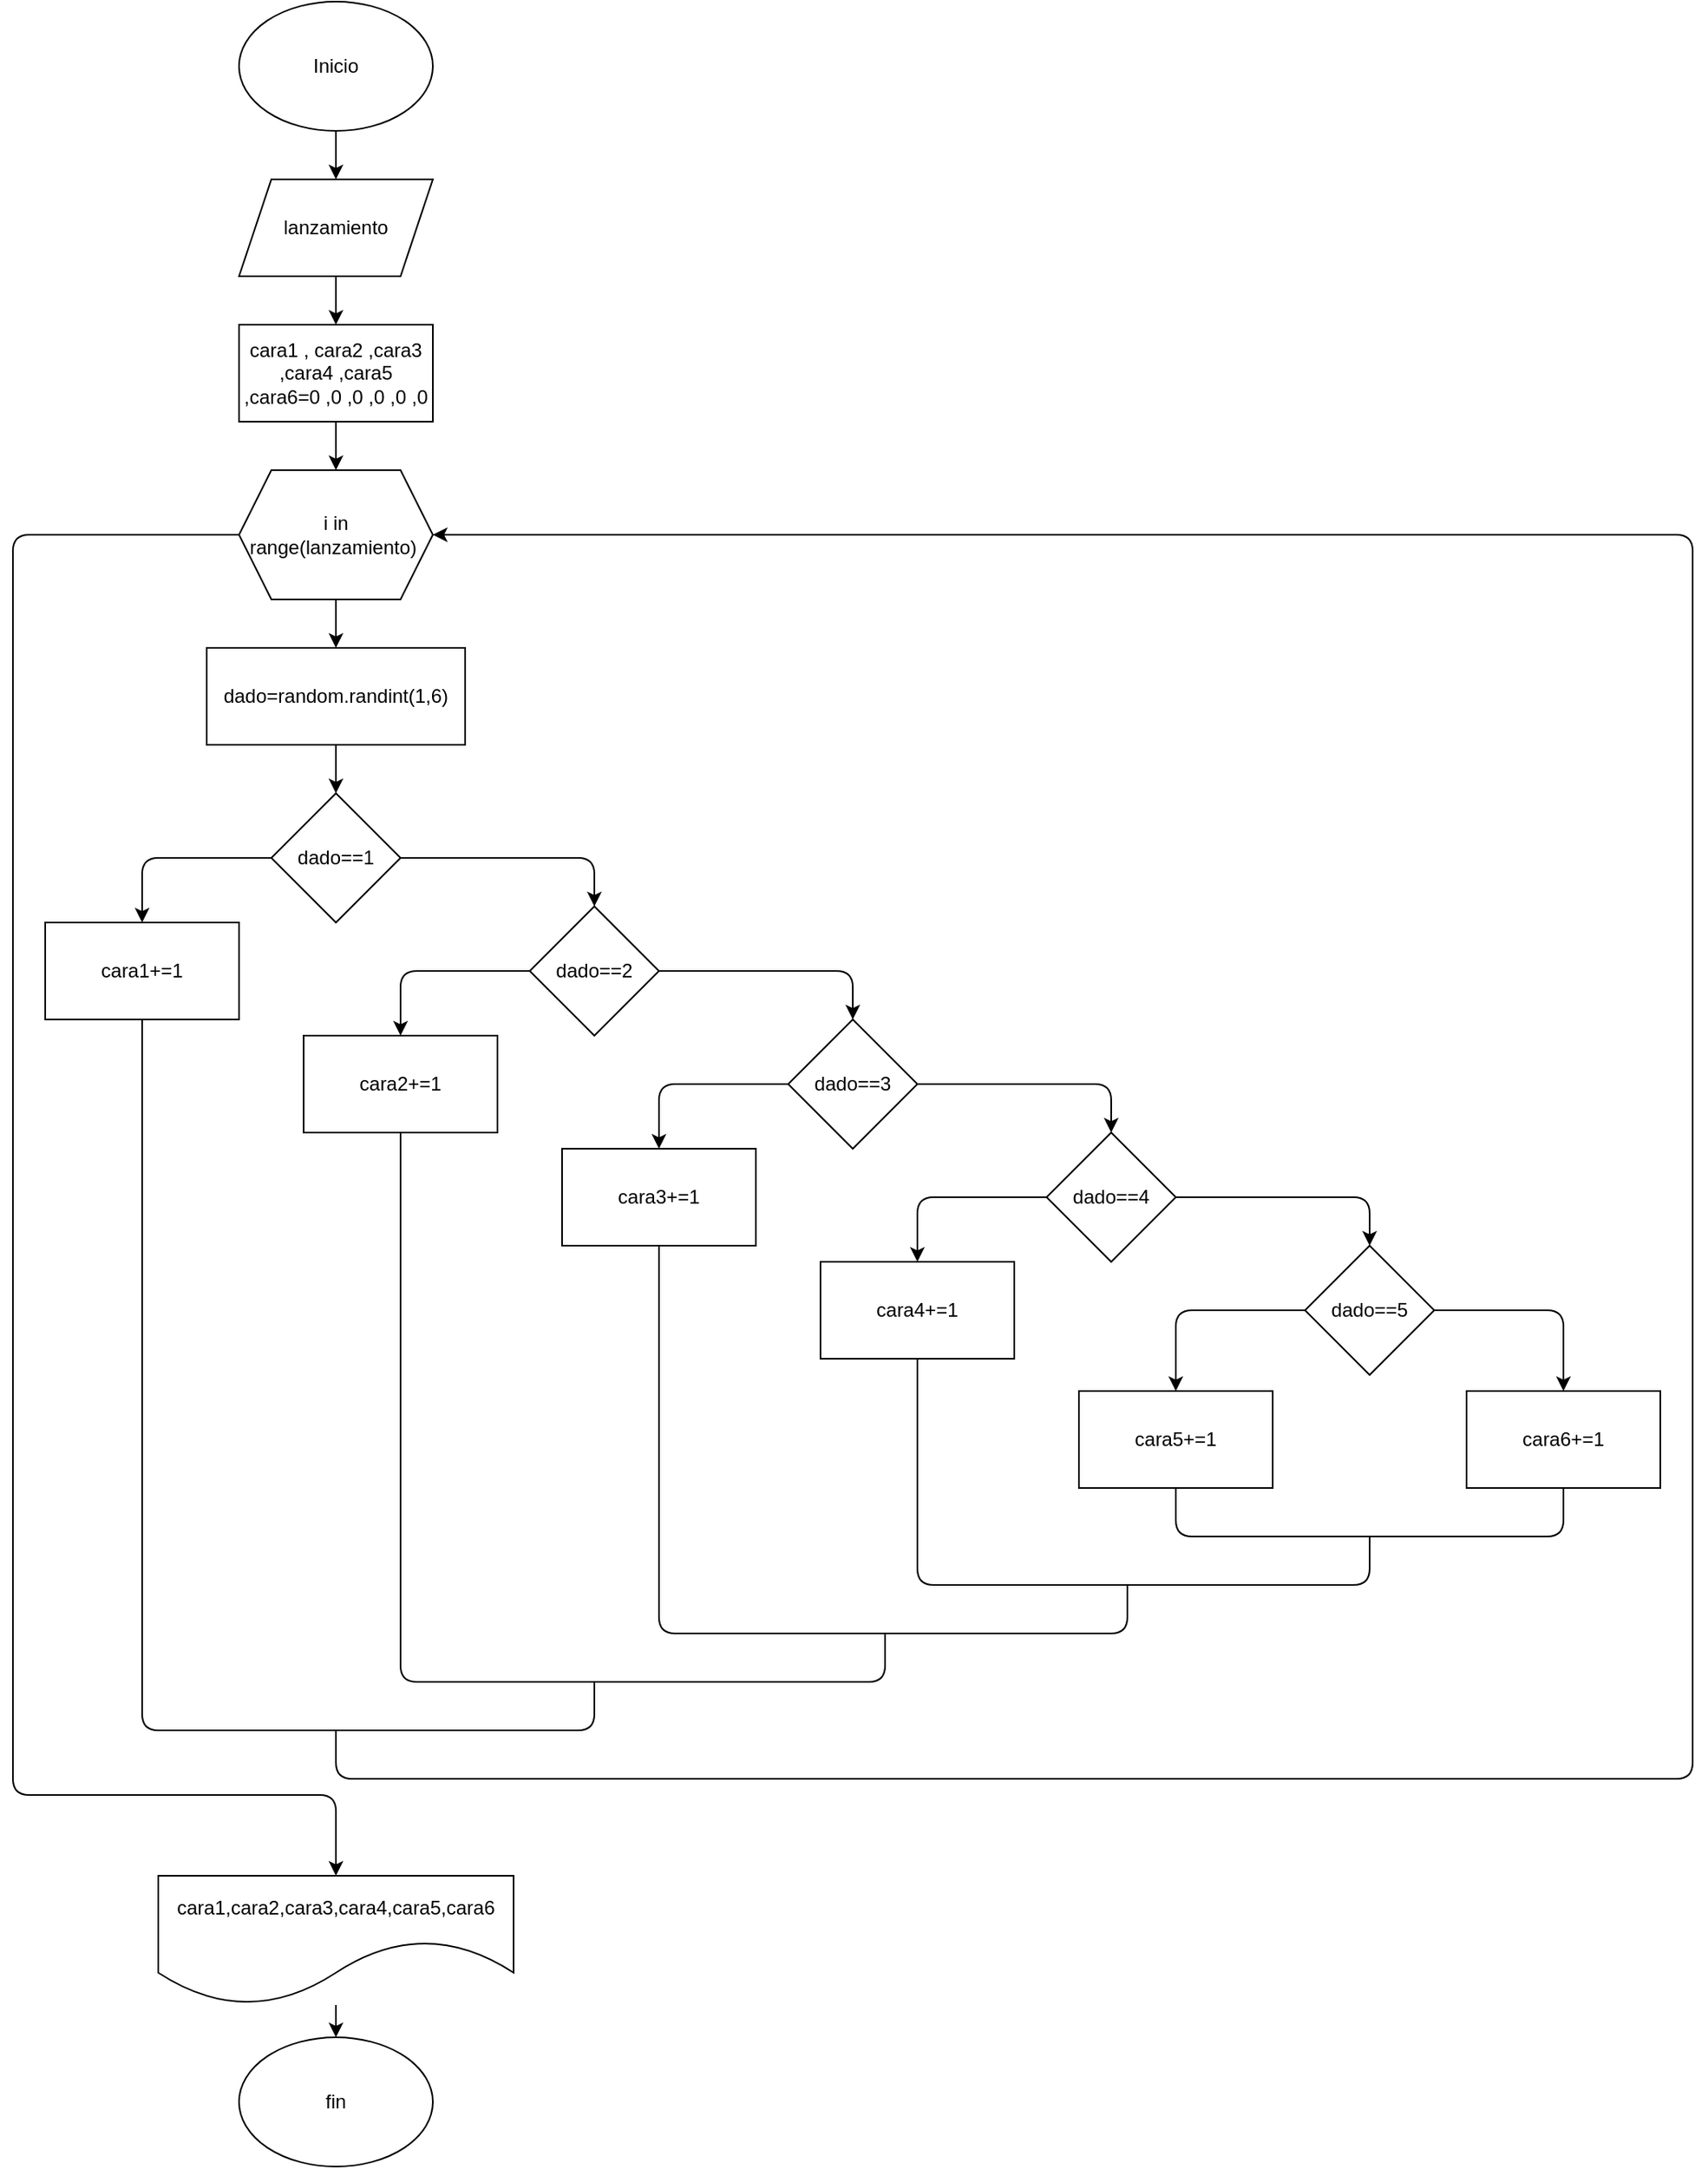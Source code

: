 <mxfile>
    <diagram id="9QeLFetbVGk3u_e-4YtW" name="Página-1">
        <mxGraphModel dx="881" dy="1572" grid="1" gridSize="10" guides="1" tooltips="1" connect="1" arrows="1" fold="1" page="1" pageScale="1" pageWidth="850" pageHeight="1100" math="0" shadow="0">
            <root>
                <mxCell id="0"/>
                <mxCell id="1" parent="0"/>
                <mxCell id="42" style="edgeStyle=none;html=1;exitX=0.5;exitY=1;exitDx=0;exitDy=0;entryX=0.5;entryY=0;entryDx=0;entryDy=0;" edge="1" parent="1" source="2" target="41">
                    <mxGeometry relative="1" as="geometry"/>
                </mxCell>
                <mxCell id="2" value="Inicio" style="ellipse;whiteSpace=wrap;html=1;" vertex="1" parent="1">
                    <mxGeometry x="180" y="-50" width="120" height="80" as="geometry"/>
                </mxCell>
                <mxCell id="4" style="edgeStyle=none;html=1;exitX=0.5;exitY=1;exitDx=0;exitDy=0;entryX=0.5;entryY=0;entryDx=0;entryDy=0;" edge="1" parent="1" source="5" target="6">
                    <mxGeometry relative="1" as="geometry"/>
                </mxCell>
                <mxCell id="5" value="cara1 , cara2 ,cara3 ,cara4 ,cara5 ,cara6=0 ,0 ,0 ,0 ,0 ,0" style="rounded=0;whiteSpace=wrap;html=1;" vertex="1" parent="1">
                    <mxGeometry x="180" y="150" width="120" height="60" as="geometry"/>
                </mxCell>
                <mxCell id="21" style="edgeStyle=none;html=1;exitX=0.5;exitY=1;exitDx=0;exitDy=0;entryX=0.5;entryY=0;entryDx=0;entryDy=0;" edge="1" parent="1" source="6" target="7">
                    <mxGeometry relative="1" as="geometry"/>
                </mxCell>
                <mxCell id="6" value="i in range(lanzamiento)&amp;nbsp;" style="shape=hexagon;perimeter=hexagonPerimeter2;whiteSpace=wrap;html=1;fixedSize=1;" vertex="1" parent="1">
                    <mxGeometry x="180" y="240" width="120" height="80" as="geometry"/>
                </mxCell>
                <mxCell id="22" style="edgeStyle=none;html=1;exitX=0.5;exitY=1;exitDx=0;exitDy=0;entryX=0.5;entryY=0;entryDx=0;entryDy=0;" edge="1" parent="1" source="7" target="8">
                    <mxGeometry relative="1" as="geometry"/>
                </mxCell>
                <mxCell id="7" value="dado=random.randint(1,6)" style="rounded=0;whiteSpace=wrap;html=1;" vertex="1" parent="1">
                    <mxGeometry x="160" y="350" width="160" height="60" as="geometry"/>
                </mxCell>
                <mxCell id="23" style="edgeStyle=none;html=1;exitX=0;exitY=0.5;exitDx=0;exitDy=0;entryX=0.5;entryY=0;entryDx=0;entryDy=0;" edge="1" parent="1" source="8" target="9">
                    <mxGeometry relative="1" as="geometry">
                        <Array as="points">
                            <mxPoint x="120" y="480"/>
                        </Array>
                    </mxGeometry>
                </mxCell>
                <mxCell id="24" style="edgeStyle=none;html=1;exitX=1;exitY=0.5;exitDx=0;exitDy=0;entryX=0.5;entryY=0;entryDx=0;entryDy=0;" edge="1" parent="1" source="8" target="10">
                    <mxGeometry relative="1" as="geometry">
                        <Array as="points">
                            <mxPoint x="400" y="480"/>
                        </Array>
                    </mxGeometry>
                </mxCell>
                <mxCell id="8" value="dado==1" style="rhombus;whiteSpace=wrap;html=1;" vertex="1" parent="1">
                    <mxGeometry x="200" y="440" width="80" height="80" as="geometry"/>
                </mxCell>
                <mxCell id="9" value="cara1+=1" style="rounded=0;whiteSpace=wrap;html=1;" vertex="1" parent="1">
                    <mxGeometry x="60" y="520" width="120" height="60" as="geometry"/>
                </mxCell>
                <mxCell id="25" style="edgeStyle=none;html=1;exitX=1;exitY=0.5;exitDx=0;exitDy=0;entryX=0.5;entryY=0;entryDx=0;entryDy=0;" edge="1" parent="1" source="10" target="12">
                    <mxGeometry relative="1" as="geometry">
                        <Array as="points">
                            <mxPoint x="560" y="550"/>
                        </Array>
                    </mxGeometry>
                </mxCell>
                <mxCell id="32" style="edgeStyle=none;html=1;exitX=0;exitY=0.5;exitDx=0;exitDy=0;entryX=0.5;entryY=0;entryDx=0;entryDy=0;" edge="1" parent="1" source="10" target="11">
                    <mxGeometry relative="1" as="geometry">
                        <Array as="points">
                            <mxPoint x="280" y="550"/>
                        </Array>
                    </mxGeometry>
                </mxCell>
                <mxCell id="10" value="dado==2" style="rhombus;whiteSpace=wrap;html=1;" vertex="1" parent="1">
                    <mxGeometry x="360" y="510" width="80" height="80" as="geometry"/>
                </mxCell>
                <mxCell id="11" value="cara2+=1" style="rounded=0;whiteSpace=wrap;html=1;" vertex="1" parent="1">
                    <mxGeometry x="220" y="590" width="120" height="60" as="geometry"/>
                </mxCell>
                <mxCell id="26" style="edgeStyle=none;html=1;exitX=1;exitY=0.5;exitDx=0;exitDy=0;entryX=0.5;entryY=0;entryDx=0;entryDy=0;" edge="1" parent="1" source="12" target="14">
                    <mxGeometry relative="1" as="geometry">
                        <Array as="points">
                            <mxPoint x="720" y="620"/>
                        </Array>
                    </mxGeometry>
                </mxCell>
                <mxCell id="31" style="edgeStyle=none;html=1;exitX=0;exitY=0.5;exitDx=0;exitDy=0;entryX=0.5;entryY=0;entryDx=0;entryDy=0;" edge="1" parent="1" source="12" target="13">
                    <mxGeometry relative="1" as="geometry">
                        <Array as="points">
                            <mxPoint x="440" y="620"/>
                        </Array>
                    </mxGeometry>
                </mxCell>
                <mxCell id="12" value="dado==3" style="rhombus;whiteSpace=wrap;html=1;" vertex="1" parent="1">
                    <mxGeometry x="520" y="580" width="80" height="80" as="geometry"/>
                </mxCell>
                <mxCell id="13" value="cara3+=1" style="rounded=0;whiteSpace=wrap;html=1;" vertex="1" parent="1">
                    <mxGeometry x="380" y="660" width="120" height="60" as="geometry"/>
                </mxCell>
                <mxCell id="27" style="edgeStyle=none;html=1;exitX=1;exitY=0.5;exitDx=0;exitDy=0;entryX=0.5;entryY=0;entryDx=0;entryDy=0;" edge="1" parent="1" source="14" target="16">
                    <mxGeometry relative="1" as="geometry">
                        <Array as="points">
                            <mxPoint x="880" y="690"/>
                        </Array>
                    </mxGeometry>
                </mxCell>
                <mxCell id="30" style="edgeStyle=none;html=1;exitX=0;exitY=0.5;exitDx=0;exitDy=0;entryX=0.5;entryY=0;entryDx=0;entryDy=0;" edge="1" parent="1" source="14" target="15">
                    <mxGeometry relative="1" as="geometry">
                        <Array as="points">
                            <mxPoint x="600" y="690"/>
                        </Array>
                    </mxGeometry>
                </mxCell>
                <mxCell id="14" value="dado==4" style="rhombus;whiteSpace=wrap;html=1;" vertex="1" parent="1">
                    <mxGeometry x="680" y="650" width="80" height="80" as="geometry"/>
                </mxCell>
                <mxCell id="15" value="cara4+=1" style="rounded=0;whiteSpace=wrap;html=1;" vertex="1" parent="1">
                    <mxGeometry x="540" y="730" width="120" height="60" as="geometry"/>
                </mxCell>
                <mxCell id="28" style="edgeStyle=none;html=1;exitX=1;exitY=0.5;exitDx=0;exitDy=0;entryX=0.5;entryY=0;entryDx=0;entryDy=0;" edge="1" parent="1" source="16" target="18">
                    <mxGeometry relative="1" as="geometry">
                        <Array as="points">
                            <mxPoint x="1000" y="760"/>
                        </Array>
                    </mxGeometry>
                </mxCell>
                <mxCell id="29" style="edgeStyle=none;html=1;exitX=0;exitY=0.5;exitDx=0;exitDy=0;entryX=0.5;entryY=0;entryDx=0;entryDy=0;" edge="1" parent="1" source="16" target="17">
                    <mxGeometry relative="1" as="geometry">
                        <Array as="points">
                            <mxPoint x="760" y="760"/>
                        </Array>
                    </mxGeometry>
                </mxCell>
                <mxCell id="16" value="dado==5" style="rhombus;whiteSpace=wrap;html=1;" vertex="1" parent="1">
                    <mxGeometry x="840" y="720" width="80" height="80" as="geometry"/>
                </mxCell>
                <mxCell id="17" value="cara5+=1" style="rounded=0;whiteSpace=wrap;html=1;" vertex="1" parent="1">
                    <mxGeometry x="700" y="810" width="120" height="60" as="geometry"/>
                </mxCell>
                <mxCell id="18" value="cara6+=1" style="rounded=0;whiteSpace=wrap;html=1;" vertex="1" parent="1">
                    <mxGeometry x="940" y="810" width="120" height="60" as="geometry"/>
                </mxCell>
                <mxCell id="40" style="edgeStyle=none;html=1;entryX=0.5;entryY=0;entryDx=0;entryDy=0;" edge="1" parent="1" source="19" target="20">
                    <mxGeometry relative="1" as="geometry"/>
                </mxCell>
                <mxCell id="19" value="cara1,cara2,cara3,cara4,cara5,cara6" style="shape=document;whiteSpace=wrap;html=1;boundedLbl=1;size=0.5;" vertex="1" parent="1">
                    <mxGeometry x="130" y="1110" width="220" height="80" as="geometry"/>
                </mxCell>
                <mxCell id="20" value="fin" style="ellipse;whiteSpace=wrap;html=1;" vertex="1" parent="1">
                    <mxGeometry x="180" y="1210" width="120" height="80" as="geometry"/>
                </mxCell>
                <mxCell id="33" value="" style="endArrow=none;html=1;exitX=0.5;exitY=1;exitDx=0;exitDy=0;entryX=0.5;entryY=1;entryDx=0;entryDy=0;" edge="1" parent="1" source="17" target="18">
                    <mxGeometry width="50" height="50" relative="1" as="geometry">
                        <mxPoint x="750" y="870" as="sourcePoint"/>
                        <mxPoint x="800" y="820" as="targetPoint"/>
                        <Array as="points">
                            <mxPoint x="760" y="900"/>
                            <mxPoint x="1000" y="900"/>
                        </Array>
                    </mxGeometry>
                </mxCell>
                <mxCell id="34" value="" style="endArrow=none;html=1;exitX=0.5;exitY=1;exitDx=0;exitDy=0;" edge="1" parent="1" source="15">
                    <mxGeometry width="50" height="50" relative="1" as="geometry">
                        <mxPoint x="750" y="870" as="sourcePoint"/>
                        <mxPoint x="880" y="900" as="targetPoint"/>
                        <Array as="points">
                            <mxPoint x="600" y="930"/>
                            <mxPoint x="880" y="930"/>
                        </Array>
                    </mxGeometry>
                </mxCell>
                <mxCell id="35" value="" style="endArrow=none;html=1;exitX=0.5;exitY=1;exitDx=0;exitDy=0;" edge="1" parent="1" source="13">
                    <mxGeometry width="50" height="50" relative="1" as="geometry">
                        <mxPoint x="750" y="870" as="sourcePoint"/>
                        <mxPoint x="730" y="930" as="targetPoint"/>
                        <Array as="points">
                            <mxPoint x="440" y="960"/>
                            <mxPoint x="730" y="960"/>
                        </Array>
                    </mxGeometry>
                </mxCell>
                <mxCell id="36" value="" style="endArrow=none;html=1;exitX=0.5;exitY=1;exitDx=0;exitDy=0;" edge="1" parent="1" source="11">
                    <mxGeometry width="50" height="50" relative="1" as="geometry">
                        <mxPoint x="290" y="680" as="sourcePoint"/>
                        <mxPoint x="580" y="960" as="targetPoint"/>
                        <Array as="points">
                            <mxPoint x="280" y="990"/>
                            <mxPoint x="580" y="990"/>
                        </Array>
                    </mxGeometry>
                </mxCell>
                <mxCell id="37" value="" style="endArrow=none;html=1;exitX=0.5;exitY=1;exitDx=0;exitDy=0;" edge="1" parent="1" source="9">
                    <mxGeometry width="50" height="50" relative="1" as="geometry">
                        <mxPoint x="330" y="770" as="sourcePoint"/>
                        <mxPoint x="400" y="990" as="targetPoint"/>
                        <Array as="points">
                            <mxPoint x="120" y="1020"/>
                            <mxPoint x="400" y="1020"/>
                        </Array>
                    </mxGeometry>
                </mxCell>
                <mxCell id="38" value="" style="endArrow=classic;html=1;entryX=1;entryY=0.5;entryDx=0;entryDy=0;" edge="1" parent="1" target="6">
                    <mxGeometry width="50" height="50" relative="1" as="geometry">
                        <mxPoint x="240" y="1020" as="sourcePoint"/>
                        <mxPoint x="470" y="920" as="targetPoint"/>
                        <Array as="points">
                            <mxPoint x="240" y="1050"/>
                            <mxPoint x="1080" y="1050"/>
                            <mxPoint x="1080" y="280"/>
                        </Array>
                    </mxGeometry>
                </mxCell>
                <mxCell id="39" value="" style="endArrow=classic;html=1;exitX=0;exitY=0.5;exitDx=0;exitDy=0;entryX=0.5;entryY=0;entryDx=0;entryDy=0;" edge="1" parent="1" source="6" target="19">
                    <mxGeometry width="50" height="50" relative="1" as="geometry">
                        <mxPoint x="220" y="370" as="sourcePoint"/>
                        <mxPoint x="270" y="320" as="targetPoint"/>
                        <Array as="points">
                            <mxPoint x="40" y="280"/>
                            <mxPoint x="40" y="610"/>
                            <mxPoint x="40" y="1060"/>
                            <mxPoint x="240" y="1060"/>
                        </Array>
                    </mxGeometry>
                </mxCell>
                <mxCell id="43" style="edgeStyle=none;html=1;exitX=0.5;exitY=1;exitDx=0;exitDy=0;entryX=0.5;entryY=0;entryDx=0;entryDy=0;" edge="1" parent="1" source="41" target="5">
                    <mxGeometry relative="1" as="geometry"/>
                </mxCell>
                <mxCell id="41" value="lanzamiento" style="shape=parallelogram;perimeter=parallelogramPerimeter;whiteSpace=wrap;html=1;fixedSize=1;" vertex="1" parent="1">
                    <mxGeometry x="180" y="60" width="120" height="60" as="geometry"/>
                </mxCell>
            </root>
        </mxGraphModel>
    </diagram>
</mxfile>
